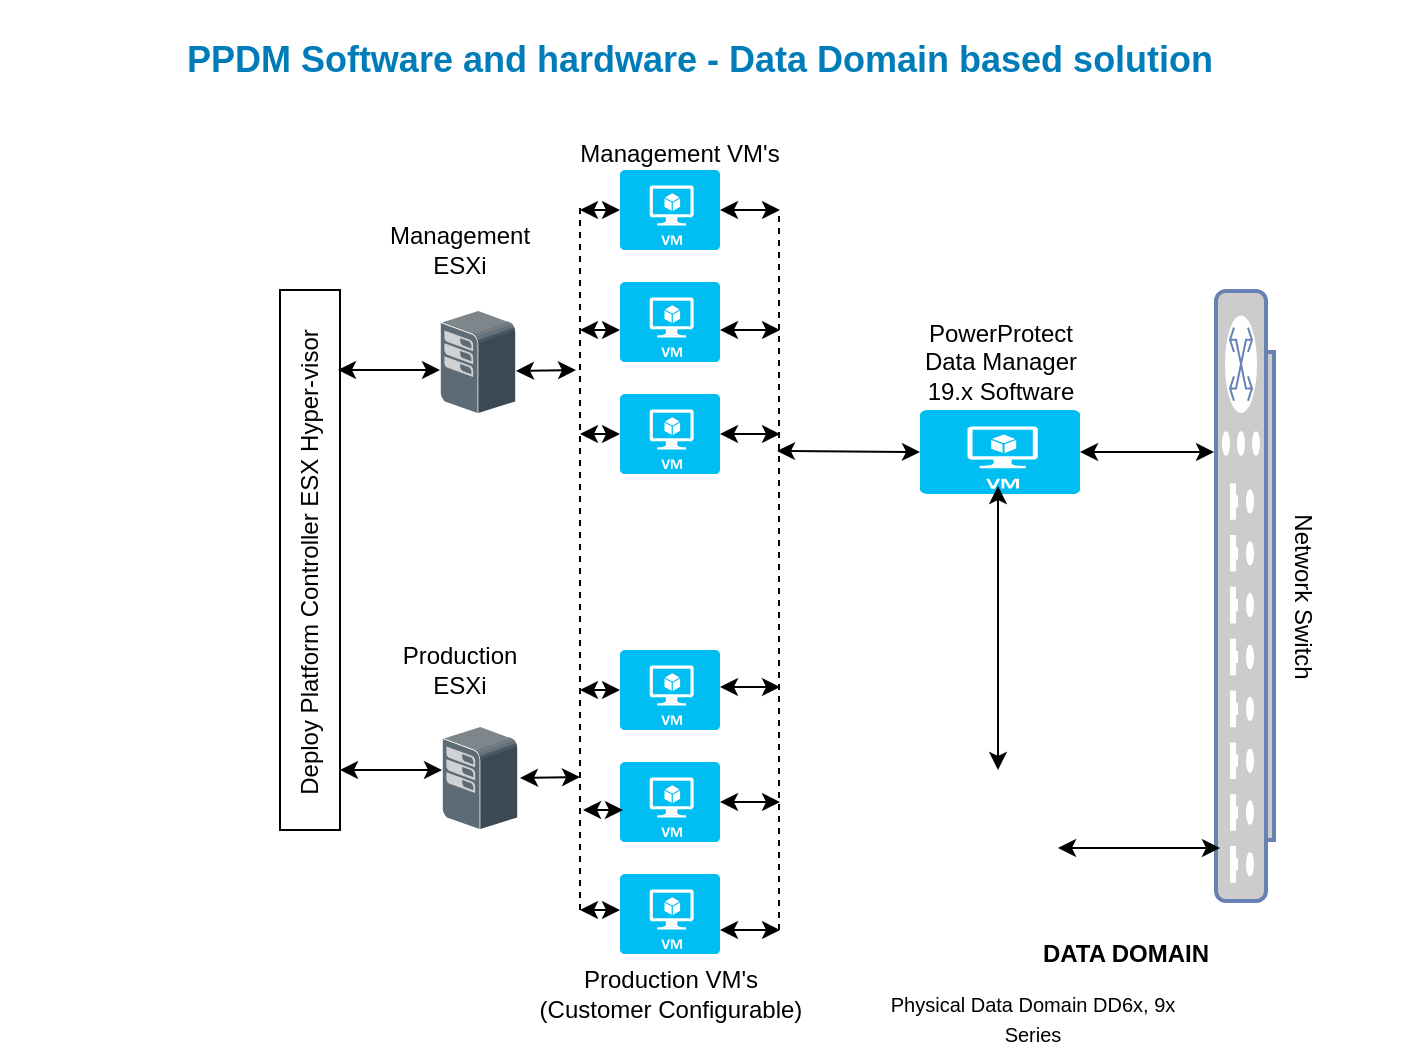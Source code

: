 <mxfile version="12.3.2" type="github" pages="1">
  <diagram id="-yFMah9nlYu9oXamQMR5" name="Page-1">
    <mxGraphModel dx="1460" dy="554" grid="1" gridSize="10" guides="1" tooltips="1" connect="1" arrows="1" fold="1" page="1" pageScale="1" pageWidth="850" pageHeight="1100" math="0" shadow="0">
      <root>
        <mxCell id="0"/>
        <mxCell id="1" parent="0"/>
        <mxCell id="ZT4xKeRxhwtV3itARGBF-40" value="" style="shape=image;html=1;verticalAlign=top;verticalLabelPosition=bottom;labelBackgroundColor=#ffffff;imageAspect=0;aspect=fixed;image=https://cdn2.iconfinder.com/data/icons/whcompare-isometric-web-hosting-servers/50/server-2-128.png" parent="1" vertex="1">
          <mxGeometry x="491" y="399" width="110" height="110" as="geometry"/>
        </mxCell>
        <mxCell id="srwLFo3CpR1ze2gh4oJ3-1" value="" style="verticalLabelPosition=bottom;verticalAlign=top;html=1;shape=mxgraph.basic.rect;fillColor2=none;strokeWidth=1;size=20;indent=5;rotation=90;" parent="1" vertex="1">
          <mxGeometry x="70" y="282" width="270" height="30" as="geometry"/>
        </mxCell>
        <mxCell id="srwLFo3CpR1ze2gh4oJ3-2" value="" style="shadow=0;dashed=0;html=1;labelPosition=center;verticalLabelPosition=bottom;verticalAlign=top;align=center;outlineConnect=0;shape=mxgraph.veeam.3d.esx_esxi;" parent="1" vertex="1">
          <mxGeometry x="270" y="172" width="38" height="52" as="geometry"/>
        </mxCell>
        <mxCell id="srwLFo3CpR1ze2gh4oJ3-3" value="" style="verticalLabelPosition=bottom;html=1;verticalAlign=top;align=center;strokeColor=none;fillColor=#00BEF2;shape=mxgraph.azure.virtual_machine;" parent="1" vertex="1">
          <mxGeometry x="360" y="102" width="50" height="40" as="geometry"/>
        </mxCell>
        <mxCell id="srwLFo3CpR1ze2gh4oJ3-4" value="" style="verticalLabelPosition=bottom;html=1;verticalAlign=top;align=center;strokeColor=none;fillColor=#00BEF2;shape=mxgraph.azure.virtual_machine;" parent="1" vertex="1">
          <mxGeometry x="360" y="214" width="50" height="40" as="geometry"/>
        </mxCell>
        <mxCell id="srwLFo3CpR1ze2gh4oJ3-5" value="Management VM&#39;s" style="text;html=1;strokeColor=none;fillColor=none;align=center;verticalAlign=middle;whiteSpace=wrap;rounded=0;rotation=0;" parent="1" vertex="1">
          <mxGeometry x="325" y="89" width="130" height="10" as="geometry"/>
        </mxCell>
        <mxCell id="srwLFo3CpR1ze2gh4oJ3-6" value="Management ESXi" style="text;html=1;strokeColor=none;fillColor=none;align=center;verticalAlign=middle;whiteSpace=wrap;rounded=0;" parent="1" vertex="1">
          <mxGeometry x="260" y="132" width="40" height="20" as="geometry"/>
        </mxCell>
        <mxCell id="srwLFo3CpR1ze2gh4oJ3-7" value="" style="shadow=0;dashed=0;html=1;labelPosition=center;verticalLabelPosition=bottom;verticalAlign=top;align=center;outlineConnect=0;shape=mxgraph.veeam.3d.esx_esxi;" parent="1" vertex="1">
          <mxGeometry x="271" y="380" width="38" height="52" as="geometry"/>
        </mxCell>
        <mxCell id="srwLFo3CpR1ze2gh4oJ3-8" value="" style="verticalLabelPosition=bottom;html=1;verticalAlign=top;align=center;strokeColor=none;fillColor=#00BEF2;shape=mxgraph.azure.virtual_machine;" parent="1" vertex="1">
          <mxGeometry x="360" y="158" width="50" height="40" as="geometry"/>
        </mxCell>
        <mxCell id="srwLFo3CpR1ze2gh4oJ3-9" value="Production ESXi" style="text;html=1;strokeColor=none;fillColor=none;align=center;verticalAlign=middle;whiteSpace=wrap;rounded=0;" parent="1" vertex="1">
          <mxGeometry x="260" y="342" width="40" height="20" as="geometry"/>
        </mxCell>
        <mxCell id="srwLFo3CpR1ze2gh4oJ3-10" value="" style="verticalLabelPosition=bottom;html=1;verticalAlign=top;align=center;strokeColor=none;fillColor=#00BEF2;shape=mxgraph.azure.virtual_machine;" parent="1" vertex="1">
          <mxGeometry x="360" y="342" width="50" height="40" as="geometry"/>
        </mxCell>
        <mxCell id="srwLFo3CpR1ze2gh4oJ3-11" value="" style="verticalLabelPosition=bottom;html=1;verticalAlign=top;align=center;strokeColor=none;fillColor=#00BEF2;shape=mxgraph.azure.virtual_machine;" parent="1" vertex="1">
          <mxGeometry x="360" y="454" width="50" height="40" as="geometry"/>
        </mxCell>
        <mxCell id="srwLFo3CpR1ze2gh4oJ3-12" value="Production VM&#39;s (Customer Configurable)" style="text;html=1;strokeColor=none;fillColor=none;align=center;verticalAlign=middle;whiteSpace=wrap;rounded=0;rotation=0;" parent="1" vertex="1">
          <mxGeometry x="311.5" y="502" width="147" height="24" as="geometry"/>
        </mxCell>
        <mxCell id="srwLFo3CpR1ze2gh4oJ3-13" value="" style="verticalLabelPosition=bottom;html=1;verticalAlign=top;align=center;strokeColor=none;fillColor=#00BEF2;shape=mxgraph.azure.virtual_machine;" parent="1" vertex="1">
          <mxGeometry x="360" y="398" width="50" height="40" as="geometry"/>
        </mxCell>
        <mxCell id="srwLFo3CpR1ze2gh4oJ3-14" value="Deploy Platform Controller ESX Hyper-visor" style="text;html=1;strokeColor=none;fillColor=none;align=center;verticalAlign=middle;whiteSpace=wrap;rounded=0;rotation=-90;" parent="1" vertex="1">
          <mxGeometry x="72" y="283" width="266" height="30" as="geometry"/>
        </mxCell>
        <mxCell id="srwLFo3CpR1ze2gh4oJ3-15" value="" style="endArrow=classic;startArrow=classic;html=1;" parent="1" edge="1">
          <mxGeometry width="50" height="50" relative="1" as="geometry">
            <mxPoint x="219" y="202" as="sourcePoint"/>
            <mxPoint x="270" y="202" as="targetPoint"/>
          </mxGeometry>
        </mxCell>
        <mxCell id="srwLFo3CpR1ze2gh4oJ3-16" value="" style="endArrow=classic;startArrow=classic;html=1;" parent="1" edge="1">
          <mxGeometry width="50" height="50" relative="1" as="geometry">
            <mxPoint x="220" y="402" as="sourcePoint"/>
            <mxPoint x="271.0" y="402" as="targetPoint"/>
          </mxGeometry>
        </mxCell>
        <mxCell id="srwLFo3CpR1ze2gh4oJ3-17" value="" style="endArrow=none;dashed=1;html=1;" parent="1" edge="1">
          <mxGeometry width="50" height="50" relative="1" as="geometry">
            <mxPoint x="340" y="472" as="sourcePoint"/>
            <mxPoint x="340.0" y="121" as="targetPoint"/>
          </mxGeometry>
        </mxCell>
        <mxCell id="srwLFo3CpR1ze2gh4oJ3-18" value="" style="endArrow=classic;startArrow=classic;html=1;" parent="1" edge="1">
          <mxGeometry width="50" height="50" relative="1" as="geometry">
            <mxPoint x="340.0" y="472" as="sourcePoint"/>
            <mxPoint x="360.0" y="472" as="targetPoint"/>
          </mxGeometry>
        </mxCell>
        <mxCell id="srwLFo3CpR1ze2gh4oJ3-19" value="" style="endArrow=classic;startArrow=classic;html=1;" parent="1" edge="1">
          <mxGeometry width="50" height="50" relative="1" as="geometry">
            <mxPoint x="341.5" y="422" as="sourcePoint"/>
            <mxPoint x="361.5" y="422" as="targetPoint"/>
          </mxGeometry>
        </mxCell>
        <mxCell id="srwLFo3CpR1ze2gh4oJ3-20" value="" style="endArrow=classic;startArrow=classic;html=1;" parent="1" edge="1">
          <mxGeometry width="50" height="50" relative="1" as="geometry">
            <mxPoint x="340.0" y="362" as="sourcePoint"/>
            <mxPoint x="360.0" y="362" as="targetPoint"/>
          </mxGeometry>
        </mxCell>
        <mxCell id="srwLFo3CpR1ze2gh4oJ3-21" value="" style="endArrow=classic;startArrow=classic;html=1;" parent="1" edge="1">
          <mxGeometry width="50" height="50" relative="1" as="geometry">
            <mxPoint x="340.0" y="234" as="sourcePoint"/>
            <mxPoint x="360.0" y="234" as="targetPoint"/>
          </mxGeometry>
        </mxCell>
        <mxCell id="srwLFo3CpR1ze2gh4oJ3-22" value="" style="endArrow=classic;startArrow=classic;html=1;" parent="1" edge="1">
          <mxGeometry width="50" height="50" relative="1" as="geometry">
            <mxPoint x="340.0" y="182" as="sourcePoint"/>
            <mxPoint x="360.0" y="182" as="targetPoint"/>
          </mxGeometry>
        </mxCell>
        <mxCell id="srwLFo3CpR1ze2gh4oJ3-23" value="" style="endArrow=classic;startArrow=classic;html=1;" parent="1" edge="1">
          <mxGeometry width="50" height="50" relative="1" as="geometry">
            <mxPoint x="340.0" y="122" as="sourcePoint"/>
            <mxPoint x="360.0" y="122" as="targetPoint"/>
          </mxGeometry>
        </mxCell>
        <mxCell id="srwLFo3CpR1ze2gh4oJ3-24" value="" style="endArrow=classic;startArrow=classic;html=1;" parent="1" edge="1">
          <mxGeometry width="50" height="50" relative="1" as="geometry">
            <mxPoint x="310" y="406.0" as="sourcePoint"/>
            <mxPoint x="340.0" y="405.5" as="targetPoint"/>
          </mxGeometry>
        </mxCell>
        <mxCell id="srwLFo3CpR1ze2gh4oJ3-25" value="" style="endArrow=classic;startArrow=classic;html=1;" parent="1" edge="1">
          <mxGeometry width="50" height="50" relative="1" as="geometry">
            <mxPoint x="308" y="202.5" as="sourcePoint"/>
            <mxPoint x="338" y="202" as="targetPoint"/>
          </mxGeometry>
        </mxCell>
        <mxCell id="srwLFo3CpR1ze2gh4oJ3-29" value="" style="verticalLabelPosition=bottom;html=1;verticalAlign=top;align=center;strokeColor=none;fillColor=#00BEF2;shape=mxgraph.azure.virtual_machine;" parent="1" vertex="1">
          <mxGeometry x="510" y="222" width="80" height="42" as="geometry"/>
        </mxCell>
        <mxCell id="srwLFo3CpR1ze2gh4oJ3-31" value="" style="fontColor=#0066CC;verticalAlign=top;verticalLabelPosition=bottom;labelPosition=center;align=center;html=1;outlineConnect=0;fillColor=#CCCCCC;strokeColor=#6881B3;gradientColor=none;gradientDirection=north;strokeWidth=2;shape=mxgraph.networks.switch;rotation=-90;" parent="1" vertex="1">
          <mxGeometry x="520" y="300.5" width="305" height="29" as="geometry"/>
        </mxCell>
        <mxCell id="srwLFo3CpR1ze2gh4oJ3-33" value="Network Switch" style="text;html=1;strokeColor=none;fillColor=none;align=center;verticalAlign=middle;whiteSpace=wrap;rounded=0;rotation=90;" parent="1" vertex="1">
          <mxGeometry x="579" y="305.5" width="246" height="20" as="geometry"/>
        </mxCell>
        <mxCell id="srwLFo3CpR1ze2gh4oJ3-35" value="" style="endArrow=classic;startArrow=classic;html=1;entryX=1;entryY=0.5;entryDx=0;entryDy=0;entryPerimeter=0;" parent="1" target="srwLFo3CpR1ze2gh4oJ3-29" edge="1">
          <mxGeometry width="50" height="50" relative="1" as="geometry">
            <mxPoint x="657" y="243" as="sourcePoint"/>
            <mxPoint x="621.4" y="244.08" as="targetPoint"/>
          </mxGeometry>
        </mxCell>
        <mxCell id="srwLFo3CpR1ze2gh4oJ3-37" value="PowerProtect Data Manager 19.x Software" style="text;html=1;strokeColor=none;fillColor=none;align=center;verticalAlign=middle;whiteSpace=wrap;rounded=0;" parent="1" vertex="1">
          <mxGeometry x="502.5" y="188" width="95" height="20" as="geometry"/>
        </mxCell>
        <mxCell id="srwLFo3CpR1ze2gh4oJ3-39" value="&lt;font style=&quot;font-size: 18px&quot;&gt;&lt;span style=&quot;font-family: &amp;#34;arial&amp;#34; ; color: rgb(0 , 125 , 184) ; font-weight: bold ; vertical-align: baseline&quot;&gt;PPDM&amp;nbsp;Software and hardware - Data &lt;/span&gt;&lt;span style=&quot;font-family: &amp;#34;arial&amp;#34; ; color: rgb(0 , 125 , 184) ; font-weight: bold ; vertical-align: baseline&quot;&gt;Domain&amp;nbsp;&lt;/span&gt;&lt;span style=&quot;font-family: &amp;#34;arial&amp;#34; ; color: rgb(0 , 125 , 184) ; font-weight: bold ; vertical-align: baseline&quot;&gt;based&amp;nbsp;solution&lt;/span&gt;&lt;/font&gt;&lt;span style=&quot;font-size: 28pt ; font-family: &amp;#34;arial&amp;#34; ; color: rgb(0 , 125 , 184) ; vertical-align: baseline&quot;&gt;&lt;br&gt;&lt;/span&gt;" style="text;html=1;strokeColor=none;fillColor=none;align=center;verticalAlign=middle;whiteSpace=wrap;rounded=0;" parent="1" vertex="1">
          <mxGeometry x="50" y="30" width="700" height="20" as="geometry"/>
        </mxCell>
        <mxCell id="srwLFo3CpR1ze2gh4oJ3-42" value="" style="endArrow=none;dashed=1;html=1;" parent="1" edge="1">
          <mxGeometry width="50" height="50" relative="1" as="geometry">
            <mxPoint x="439.5" y="482" as="sourcePoint"/>
            <mxPoint x="439.5" y="122" as="targetPoint"/>
          </mxGeometry>
        </mxCell>
        <mxCell id="srwLFo3CpR1ze2gh4oJ3-43" value="" style="endArrow=classic;startArrow=classic;html=1;entryX=0;entryY=0.5;entryDx=0;entryDy=0;entryPerimeter=0;" parent="1" target="srwLFo3CpR1ze2gh4oJ3-29" edge="1">
          <mxGeometry width="50" height="50" relative="1" as="geometry">
            <mxPoint x="438.5" y="242.5" as="sourcePoint"/>
            <mxPoint x="478.5" y="242.5" as="targetPoint"/>
          </mxGeometry>
        </mxCell>
        <mxCell id="srwLFo3CpR1ze2gh4oJ3-44" value="" style="endArrow=classic;startArrow=classic;html=1;exitX=1;exitY=0.5;exitDx=0;exitDy=0;exitPerimeter=0;" parent="1" source="srwLFo3CpR1ze2gh4oJ3-3" edge="1">
          <mxGeometry width="50" height="50" relative="1" as="geometry">
            <mxPoint x="415" y="122" as="sourcePoint"/>
            <mxPoint x="440" y="122" as="targetPoint"/>
          </mxGeometry>
        </mxCell>
        <mxCell id="srwLFo3CpR1ze2gh4oJ3-45" value="" style="endArrow=classic;startArrow=classic;html=1;exitX=1;exitY=0.5;exitDx=0;exitDy=0;exitPerimeter=0;" parent="1" edge="1">
          <mxGeometry width="50" height="50" relative="1" as="geometry">
            <mxPoint x="410" y="182" as="sourcePoint"/>
            <mxPoint x="440" y="182" as="targetPoint"/>
          </mxGeometry>
        </mxCell>
        <mxCell id="srwLFo3CpR1ze2gh4oJ3-46" value="" style="endArrow=classic;startArrow=classic;html=1;exitX=1;exitY=0.5;exitDx=0;exitDy=0;exitPerimeter=0;" parent="1" edge="1">
          <mxGeometry width="50" height="50" relative="1" as="geometry">
            <mxPoint x="410" y="234" as="sourcePoint"/>
            <mxPoint x="440" y="234" as="targetPoint"/>
          </mxGeometry>
        </mxCell>
        <mxCell id="srwLFo3CpR1ze2gh4oJ3-47" value="" style="endArrow=classic;startArrow=classic;html=1;exitX=1;exitY=0.5;exitDx=0;exitDy=0;exitPerimeter=0;" parent="1" edge="1">
          <mxGeometry width="50" height="50" relative="1" as="geometry">
            <mxPoint x="410" y="360.5" as="sourcePoint"/>
            <mxPoint x="440" y="360.5" as="targetPoint"/>
          </mxGeometry>
        </mxCell>
        <mxCell id="srwLFo3CpR1ze2gh4oJ3-48" value="" style="endArrow=classic;startArrow=classic;html=1;exitX=1;exitY=0.5;exitDx=0;exitDy=0;exitPerimeter=0;" parent="1" edge="1">
          <mxGeometry width="50" height="50" relative="1" as="geometry">
            <mxPoint x="410" y="418" as="sourcePoint"/>
            <mxPoint x="440" y="418" as="targetPoint"/>
          </mxGeometry>
        </mxCell>
        <mxCell id="srwLFo3CpR1ze2gh4oJ3-49" value="" style="endArrow=classic;startArrow=classic;html=1;exitX=1;exitY=0.5;exitDx=0;exitDy=0;exitPerimeter=0;" parent="1" edge="1">
          <mxGeometry width="50" height="50" relative="1" as="geometry">
            <mxPoint x="410" y="482" as="sourcePoint"/>
            <mxPoint x="440" y="482" as="targetPoint"/>
          </mxGeometry>
        </mxCell>
        <mxCell id="srwLFo3CpR1ze2gh4oJ3-58" value="" style="endArrow=classic;startArrow=classic;html=1;" parent="1" edge="1">
          <mxGeometry width="50" height="50" relative="1" as="geometry">
            <mxPoint x="549" y="260" as="sourcePoint"/>
            <mxPoint x="549" y="402" as="targetPoint"/>
          </mxGeometry>
        </mxCell>
        <mxCell id="srwLFo3CpR1ze2gh4oJ3-63" value="&lt;font style=&quot;font-size: 12px&quot;&gt;&lt;b&gt;DATA DOMAIN&lt;/b&gt;&lt;/font&gt;" style="text;html=1;strokeColor=none;fillColor=none;align=center;verticalAlign=middle;whiteSpace=wrap;rounded=0;rotation=0;" parent="1" vertex="1">
          <mxGeometry x="566.5" y="474" width="92" height="40" as="geometry"/>
        </mxCell>
        <mxCell id="ZT4xKeRxhwtV3itARGBF-41" value="&lt;span style=&quot;font-size: 10px&quot;&gt;Physical Data Domain DD6x, 9x Series&lt;/span&gt;" style="text;html=1;strokeColor=none;fillColor=none;align=center;verticalAlign=middle;whiteSpace=wrap;rounded=0;rotation=0;" parent="1" vertex="1">
          <mxGeometry x="493" y="514" width="147" height="24" as="geometry"/>
        </mxCell>
        <mxCell id="ZT4xKeRxhwtV3itARGBF-43" value="" style="endArrow=classic;startArrow=classic;html=1;" parent="1" edge="1">
          <mxGeometry width="50" height="50" relative="1" as="geometry">
            <mxPoint x="579" y="441" as="sourcePoint"/>
            <mxPoint x="660" y="441" as="targetPoint"/>
          </mxGeometry>
        </mxCell>
      </root>
    </mxGraphModel>
  </diagram>
</mxfile>
